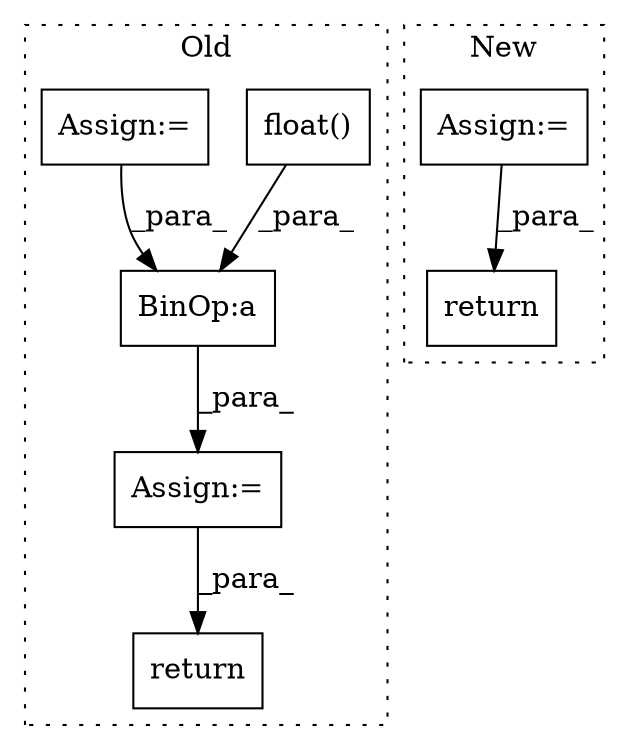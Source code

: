 digraph G {
subgraph cluster0 {
1 [label="float()" a="75" s="4444" l="26" shape="box"];
4 [label="return" a="93" s="5643" l="7" shape="box"];
5 [label="Assign:=" a="68" s="5610" l="3" shape="box"];
6 [label="Assign:=" a="68" s="5447" l="3" shape="box"];
7 [label="BinOp:a" a="82" s="5617" l="3" shape="box"];
label = "Old";
style="dotted";
}
subgraph cluster1 {
2 [label="return" a="93" s="5886" l="7" shape="box"];
3 [label="Assign:=" a="68" s="5058" l="3" shape="box"];
label = "New";
style="dotted";
}
1 -> 7 [label="_para_"];
3 -> 2 [label="_para_"];
5 -> 4 [label="_para_"];
6 -> 7 [label="_para_"];
7 -> 5 [label="_para_"];
}